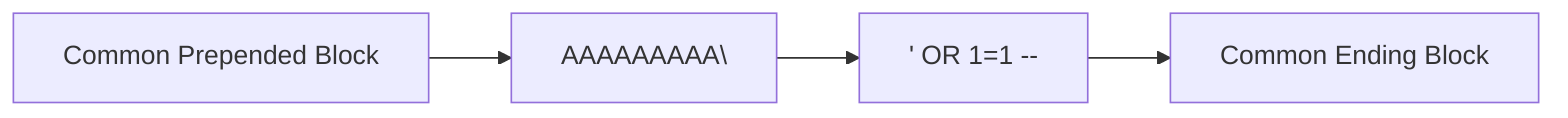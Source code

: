graph LR
    A[Common Prepended Block]
    B["AAAAAAAAA\"]
    C[' OR 1=1 --]
    D[Common Ending Block]
    A --> B
    B --> C
    C --> D